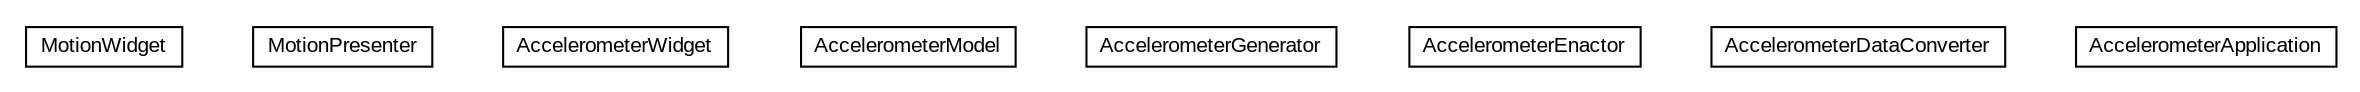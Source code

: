 #!/usr/local/bin/dot
#
# Class diagram 
# Generated by UMLGraph version 5.3 (http://www.umlgraph.org/)
#

digraph G {
	edge [fontname="arial",fontsize=10,labelfontname="arial",labelfontsize=10];
	node [fontname="arial",fontsize=10,shape=plaintext];
	nodesep=0.25;
	ranksep=0.5;
	// context.arch.intelligibility.apps.accelerometer.MotionWidget
	c0 [label=<<table title="context.arch.intelligibility.apps.accelerometer.MotionWidget" border="0" cellborder="1" cellspacing="0" cellpadding="2" port="p" href="./MotionWidget.html">
		<tr><td><table border="0" cellspacing="0" cellpadding="1">
<tr><td align="center" balign="center"> MotionWidget </td></tr>
		</table></td></tr>
		</table>>, fontname="arial", fontcolor="black", fontsize=10.0];
	// context.arch.intelligibility.apps.accelerometer.MotionPresenter
	c1 [label=<<table title="context.arch.intelligibility.apps.accelerometer.MotionPresenter" border="0" cellborder="1" cellspacing="0" cellpadding="2" port="p" href="./MotionPresenter.html">
		<tr><td><table border="0" cellspacing="0" cellpadding="1">
<tr><td align="center" balign="center"> MotionPresenter </td></tr>
		</table></td></tr>
		</table>>, fontname="arial", fontcolor="black", fontsize=10.0];
	// context.arch.intelligibility.apps.accelerometer.AccelerometerWidget
	c2 [label=<<table title="context.arch.intelligibility.apps.accelerometer.AccelerometerWidget" border="0" cellborder="1" cellspacing="0" cellpadding="2" port="p" href="./AccelerometerWidget.html">
		<tr><td><table border="0" cellspacing="0" cellpadding="1">
<tr><td align="center" balign="center"> AccelerometerWidget </td></tr>
		</table></td></tr>
		</table>>, fontname="arial", fontcolor="black", fontsize=10.0];
	// context.arch.intelligibility.apps.accelerometer.AccelerometerModel
	c3 [label=<<table title="context.arch.intelligibility.apps.accelerometer.AccelerometerModel" border="0" cellborder="1" cellspacing="0" cellpadding="2" port="p" href="./AccelerometerModel.html">
		<tr><td><table border="0" cellspacing="0" cellpadding="1">
<tr><td align="center" balign="center"> AccelerometerModel </td></tr>
		</table></td></tr>
		</table>>, fontname="arial", fontcolor="black", fontsize=10.0];
	// context.arch.intelligibility.apps.accelerometer.AccelerometerGenerator
	c4 [label=<<table title="context.arch.intelligibility.apps.accelerometer.AccelerometerGenerator" border="0" cellborder="1" cellspacing="0" cellpadding="2" port="p" href="./AccelerometerGenerator.html">
		<tr><td><table border="0" cellspacing="0" cellpadding="1">
<tr><td align="center" balign="center"> AccelerometerGenerator </td></tr>
		</table></td></tr>
		</table>>, fontname="arial", fontcolor="black", fontsize=10.0];
	// context.arch.intelligibility.apps.accelerometer.AccelerometerEnactor
	c5 [label=<<table title="context.arch.intelligibility.apps.accelerometer.AccelerometerEnactor" border="0" cellborder="1" cellspacing="0" cellpadding="2" port="p" href="./AccelerometerEnactor.html">
		<tr><td><table border="0" cellspacing="0" cellpadding="1">
<tr><td align="center" balign="center"> AccelerometerEnactor </td></tr>
		</table></td></tr>
		</table>>, fontname="arial", fontcolor="black", fontsize=10.0];
	// context.arch.intelligibility.apps.accelerometer.AccelerometerDataConverter
	c6 [label=<<table title="context.arch.intelligibility.apps.accelerometer.AccelerometerDataConverter" border="0" cellborder="1" cellspacing="0" cellpadding="2" port="p" href="./AccelerometerDataConverter.html">
		<tr><td><table border="0" cellspacing="0" cellpadding="1">
<tr><td align="center" balign="center"> AccelerometerDataConverter </td></tr>
		</table></td></tr>
		</table>>, fontname="arial", fontcolor="black", fontsize=10.0];
	// context.arch.intelligibility.apps.accelerometer.AccelerometerApplication
	c7 [label=<<table title="context.arch.intelligibility.apps.accelerometer.AccelerometerApplication" border="0" cellborder="1" cellspacing="0" cellpadding="2" port="p" href="./AccelerometerApplication.html">
		<tr><td><table border="0" cellspacing="0" cellpadding="1">
<tr><td align="center" balign="center"> AccelerometerApplication </td></tr>
		</table></td></tr>
		</table>>, fontname="arial", fontcolor="black", fontsize=10.0];
}

